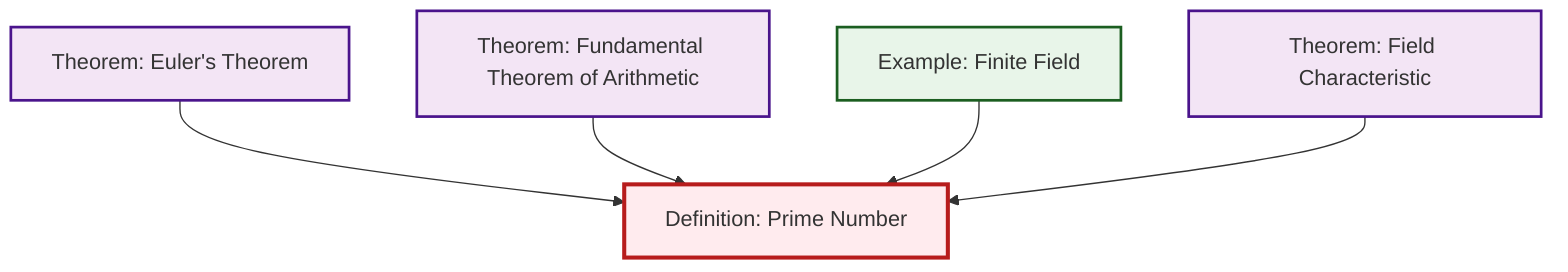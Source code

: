 graph TD
    classDef definition fill:#e1f5fe,stroke:#01579b,stroke-width:2px
    classDef theorem fill:#f3e5f5,stroke:#4a148c,stroke-width:2px
    classDef axiom fill:#fff3e0,stroke:#e65100,stroke-width:2px
    classDef example fill:#e8f5e9,stroke:#1b5e20,stroke-width:2px
    classDef current fill:#ffebee,stroke:#b71c1c,stroke-width:3px
    def-prime["Definition: Prime Number"]:::definition
    thm-field-characteristic["Theorem: Field Characteristic"]:::theorem
    thm-euler["Theorem: Euler's Theorem"]:::theorem
    thm-fundamental-arithmetic["Theorem: Fundamental Theorem of Arithmetic"]:::theorem
    ex-finite-field["Example: Finite Field"]:::example
    thm-euler --> def-prime
    thm-fundamental-arithmetic --> def-prime
    ex-finite-field --> def-prime
    thm-field-characteristic --> def-prime
    class def-prime current